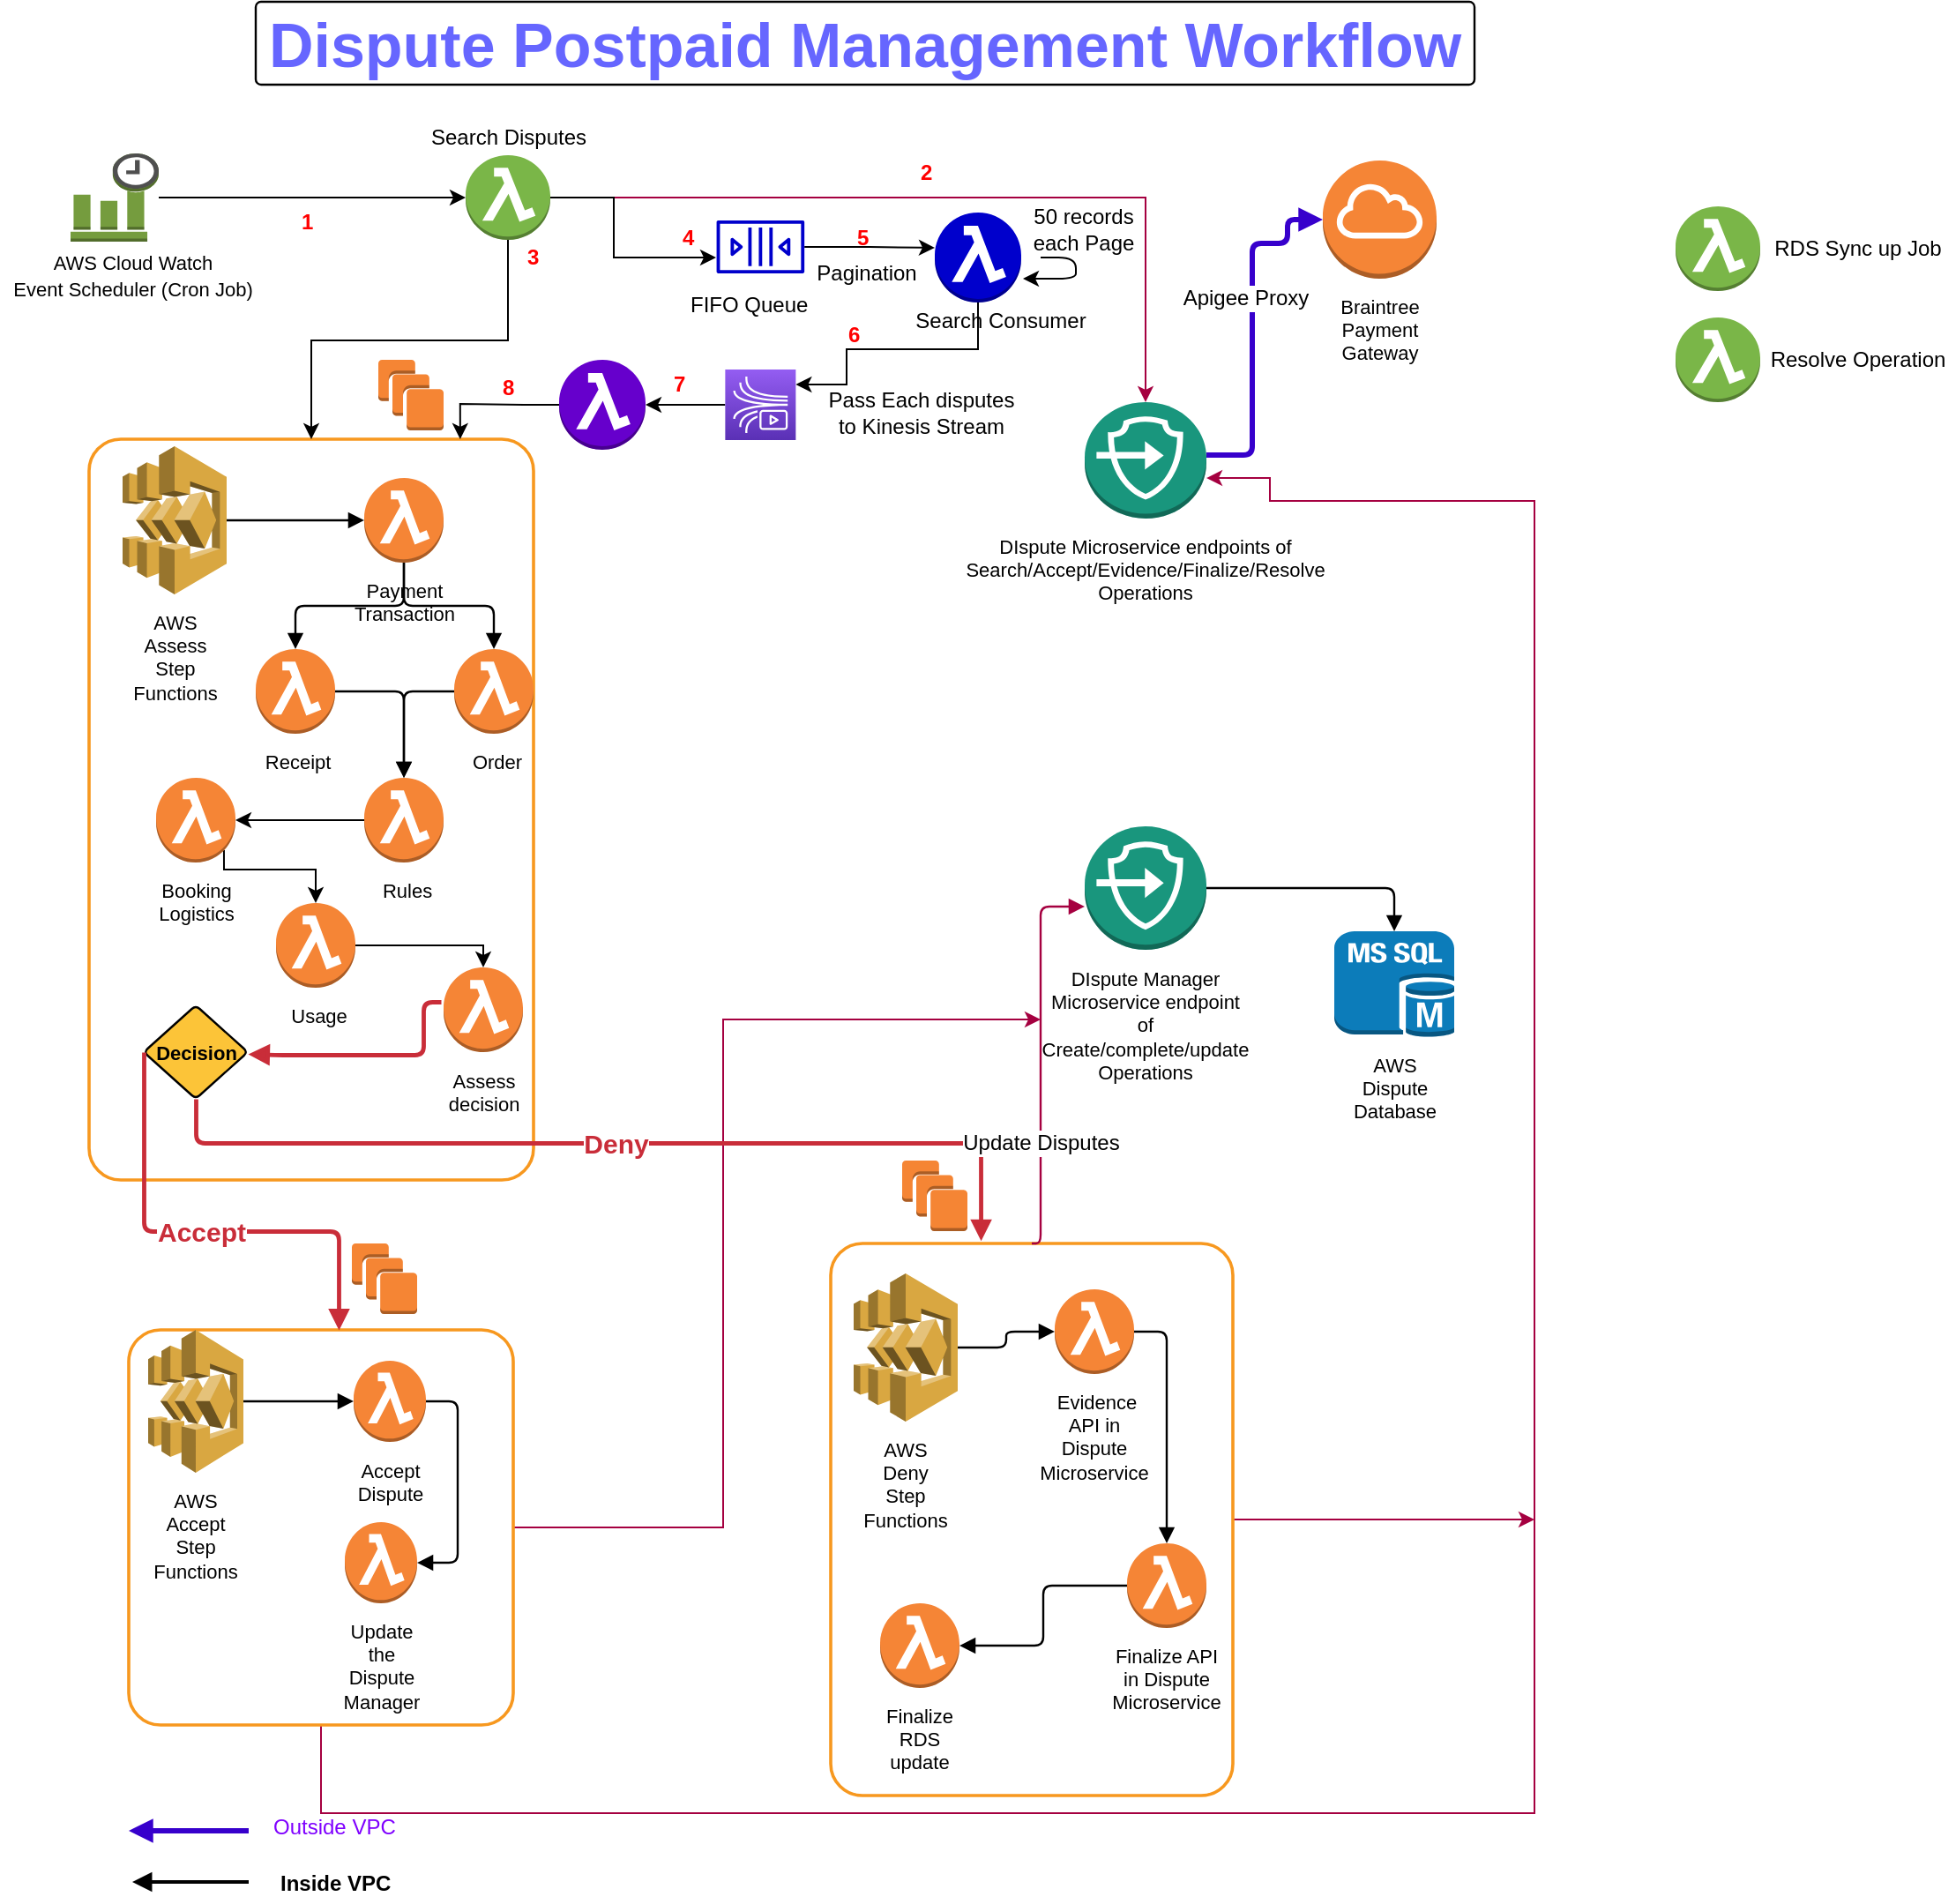 <mxfile version="13.6.6" type="github">
  <diagram id="JEAOWpadwL9CqglTElt5" name="Page-1">
    <mxGraphModel dx="786" dy="386" grid="1" gridSize="10" guides="1" tooltips="1" connect="1" arrows="1" fold="1" page="1" pageScale="1" pageWidth="850" pageHeight="1100" math="0" shadow="0">
      <root>
        <mxCell id="0" />
        <mxCell id="1" parent="0" />
        <mxCell id="aw7KAJtfE1zUoYK_YLW_-9" value="&lt;span style=&quot;font-family: &amp;#34;helvetica&amp;#34; , &amp;#34;arial&amp;#34; , sans-serif ; font-size: 0px&quot;&gt;%3CmxGraphModel%3E%3Croot%3E%3CmxCell%20id%3D%220%22%2F%3E%3CmxCell%20id%3D%221%22%20parent%3D%220%22%2F%3E%3CmxCell%20id%3D%222%22%20value%3D%22%26lt%3Bfont%20color%3D%26quot%3B%23ff0000%26quot%3B%26gt%3B%26lt%3Bb%26gt%3B3%26lt%3B%2Fb%26gt%3B%26lt%3B%2Ffont%26gt%3B%22%20style%3D%22text%3Bhtml%3D1%3Bresizable%3D0%3Bpoints%3D%5B%5D%3Bautosize%3D1%3Balign%3Dleft%3BverticalAlign%3Dtop%3BspacingTop%3D-4%3B%22%20vertex%3D%221%22%20parent%3D%221%22%3E%3CmxGeometry%20x%3D%22549.5%22%20y%3D%22340%22%20width%3D%2220%22%20height%3D%2220%22%20as%3D%22geometry%22%2F%3E%3C%2FmxCell%3E%3C%2Froot%3E%3C%2FmxGraphModel%3E&lt;/span&gt;" style="html=1;whiteSpace=wrap;fontSize=11;spacing=0;strokeColor=#F7981F;fillOpacity=0;rounded=1;absoluteArcSize=1;arcSize=36;fillColor=#000000;strokeWidth=1.8;" parent="1" vertex="1">
          <mxGeometry x="50.5" y="271" width="252" height="420" as="geometry" />
        </mxCell>
        <mxCell id="aw7KAJtfE1zUoYK_YLW_-1" value="&lt;font color=&quot;#6666ff&quot;&gt;Dispute Postpaid Management Workflow &lt;/font&gt;" style="html=1;whiteSpace=wrap;fontSize=35;fontColor=#0c7cba;fontStyle=1;spacing=0;strokeOpacity=100;rounded=1;absoluteArcSize=1;arcSize=6;strokeWidth=1.2;" parent="1" vertex="1">
          <mxGeometry x="145" y="23" width="691" height="47" as="geometry" />
        </mxCell>
        <mxCell id="aw7KAJtfE1zUoYK_YLW_-2" value="Braintree Payment Gateway" style="html=1;whiteSpace=wrap;shape=mxgraph.aws3.internet_gateway;labelPosition=center;verticalLabelPosition=bottom;align=center;verticalAlign=top;fontSize=11;spacing=5;strokeOpacity=100;rounded=1;absoluteArcSize=1;arcSize=6;fillColor=#f58536;strokeWidth=1.2;" parent="1" vertex="1">
          <mxGeometry x="750" y="113" width="64.5" height="67" as="geometry" />
        </mxCell>
        <mxCell id="aw7KAJtfE1zUoYK_YLW_-3" value="AWS  Dispute Database" style="html=1;whiteSpace=wrap;shape=mxgraph.aws3.ms_sql_instance;labelPosition=center;verticalLabelPosition=bottom;align=center;verticalAlign=top;fontSize=11;spacing=5;strokeOpacity=100;fillOpacity=100;rounded=1;absoluteArcSize=1;arcSize=6;fillColor=#0c7cba;strokeWidth=1.2;" parent="1" vertex="1">
          <mxGeometry x="756.5" y="550" width="68" height="60" as="geometry" />
        </mxCell>
        <mxCell id="MeqBdPvJB-XtYODPSLt9-2" style="edgeStyle=orthogonalEdgeStyle;rounded=0;orthogonalLoop=1;jettySize=auto;html=1;" parent="1" source="aw7KAJtfE1zUoYK_YLW_-4" target="aw7KAJtfE1zUoYK_YLW_-26" edge="1">
          <mxGeometry relative="1" as="geometry" />
        </mxCell>
        <mxCell id="aw7KAJtfE1zUoYK_YLW_-4" value="" style="html=1;whiteSpace=wrap;shape=mxgraph.aws3.event_time_based;labelPosition=center;verticalLabelPosition=bottom;align=center;verticalAlign=top;fontSize=11;spacing=5;strokeOpacity=100;rounded=1;absoluteArcSize=1;arcSize=6;fillColor=#759c3e;strokeWidth=1.2;" parent="1" vertex="1">
          <mxGeometry x="40" y="109" width="50" height="50" as="geometry" />
        </mxCell>
        <mxCell id="aw7KAJtfE1zUoYK_YLW_-5" value="DIspute Microservice endpoints of  Search/Accept/Evidence/Finalize/Resolve Operations" style="html=1;whiteSpace=wrap;shape=mxgraph.aws3.endpoints;labelPosition=center;verticalLabelPosition=bottom;align=center;verticalAlign=top;fontSize=11;spacing=5;strokeOpacity=100;fillOpacity=100;rounded=1;absoluteArcSize=1;arcSize=6;fillColor=#19967d;strokeWidth=1.2;" parent="1" vertex="1">
          <mxGeometry x="615" y="250" width="69" height="66" as="geometry" />
        </mxCell>
        <mxCell id="aw7KAJtfE1zUoYK_YLW_-6" value="DIspute Manager Microservice endpoint of        Create/complete/update Operations" style="html=1;whiteSpace=wrap;shape=mxgraph.aws3.endpoints;labelPosition=center;verticalLabelPosition=bottom;align=center;verticalAlign=top;fontSize=11;spacing=5;strokeOpacity=100;fillOpacity=100;rounded=1;absoluteArcSize=1;arcSize=6;fillColor=#19967d;strokeWidth=1.2;" parent="1" vertex="1">
          <mxGeometry x="615" y="490.5" width="69" height="70" as="geometry" />
        </mxCell>
        <mxCell id="aw7KAJtfE1zUoYK_YLW_-7" value="Payment Transaction" style="html=1;whiteSpace=wrap;shape=mxgraph.aws3.lambda_function;labelPosition=center;verticalLabelPosition=bottom;align=center;verticalAlign=top;fontSize=11;spacing=5;strokeOpacity=100;rounded=1;absoluteArcSize=1;arcSize=6;fillColor=#f58536;strokeWidth=1.2;" parent="1" vertex="1">
          <mxGeometry x="206.5" y="293" width="45" height="48" as="geometry" />
        </mxCell>
        <mxCell id="aw7KAJtfE1zUoYK_YLW_-8" value="AWS Assess  Step Functions" style="html=1;whiteSpace=wrap;shape=mxgraph.aws3.step_functions;labelPosition=center;verticalLabelPosition=bottom;align=center;verticalAlign=top;fontSize=11;spacing=5;strokeOpacity=100;rounded=1;absoluteArcSize=1;arcSize=6;fillColor=#d9a741;strokeWidth=1.2;" parent="1" vertex="1">
          <mxGeometry x="69.5" y="275" width="59" height="84" as="geometry" />
        </mxCell>
        <mxCell id="aw7KAJtfE1zUoYK_YLW_-10" value="&amp;nbsp;Receipt " style="html=1;whiteSpace=wrap;shape=mxgraph.aws3.lambda_function;labelPosition=center;verticalLabelPosition=bottom;align=center;verticalAlign=top;fontSize=11;spacing=5;strokeOpacity=100;rounded=1;absoluteArcSize=1;arcSize=6;fillColor=#f58536;strokeWidth=1.2;" parent="1" vertex="1">
          <mxGeometry x="145" y="390" width="45" height="48" as="geometry" />
        </mxCell>
        <mxCell id="aw7KAJtfE1zUoYK_YLW_-11" value="Assess decision " style="html=1;whiteSpace=wrap;shape=mxgraph.aws3.lambda_function;labelPosition=center;verticalLabelPosition=bottom;align=center;verticalAlign=top;fontSize=11;spacing=5;strokeOpacity=100;rounded=1;absoluteArcSize=1;arcSize=6;fillColor=#f58536;strokeWidth=1.2;" parent="1" vertex="1">
          <mxGeometry x="251.5" y="570.5" width="45" height="48" as="geometry" />
        </mxCell>
        <mxCell id="aw7KAJtfE1zUoYK_YLW_-12" value="" style="html=1;jettySize=18;fontSize=11;strokeWidth=1.2;rounded=1;arcSize=10;edgeStyle=orthogonalEdgeStyle;startArrow=none;endArrow=block;endFill=1;exitX=1.0;exitY=0.5;exitPerimeter=1;entryX=0.024;entryY=0.5;entryPerimeter=1;" parent="1" source="aw7KAJtfE1zUoYK_YLW_-8" target="aw7KAJtfE1zUoYK_YLW_-7" edge="1">
          <mxGeometry width="100" height="100" relative="1" as="geometry" />
        </mxCell>
        <mxCell id="aw7KAJtfE1zUoYK_YLW_-13" value="" style="html=1;jettySize=18;fontSize=11;strokeWidth=1.2;rounded=1;arcSize=10;edgeStyle=orthogonalEdgeStyle;startArrow=none;endArrow=block;endFill=1;exitX=0.995;exitY=0.5;exitPerimeter=1;entryX=0.5;entryY=0;entryPerimeter=0;entryDx=0;entryDy=0;" parent="1" source="aw7KAJtfE1zUoYK_YLW_-6" target="aw7KAJtfE1zUoYK_YLW_-3" edge="1">
          <mxGeometry width="100" height="100" relative="1" as="geometry" />
        </mxCell>
        <mxCell id="aw7KAJtfE1zUoYK_YLW_-14" value="" style="html=1;jettySize=18;fontSize=11;strokeColor=#c92d39;strokeOpacity=100;strokeWidth=2.4;rounded=1;arcSize=10;edgeStyle=orthogonalEdgeStyle;startArrow=none;endArrow=block;endFill=1;entryX=1;entryY=0.5;entryDx=0;entryDy=0;" parent="1" edge="1">
          <mxGeometry width="100" height="100" relative="1" as="geometry">
            <Array as="points">
              <mxPoint x="240" y="590" />
              <mxPoint x="240" y="620" />
              <mxPoint x="160" y="620" />
            </Array>
            <mxPoint x="250" y="590" as="sourcePoint" />
            <mxPoint x="140.5" y="619.5" as="targetPoint" />
          </mxGeometry>
        </mxCell>
        <mxCell id="MeqBdPvJB-XtYODPSLt9-54" style="edgeStyle=orthogonalEdgeStyle;rounded=0;orthogonalLoop=1;jettySize=auto;html=1;fillColor=#d80073;strokeColor=#A50040;" parent="1" source="aw7KAJtfE1zUoYK_YLW_-15" edge="1">
          <mxGeometry relative="1" as="geometry">
            <mxPoint x="590" y="600" as="targetPoint" />
            <Array as="points">
              <mxPoint x="410" y="888" />
              <mxPoint x="410" y="600" />
            </Array>
          </mxGeometry>
        </mxCell>
        <mxCell id="MeqBdPvJB-XtYODPSLt9-55" style="edgeStyle=orthogonalEdgeStyle;rounded=0;orthogonalLoop=1;jettySize=auto;html=1;entryX=1;entryY=0.652;entryDx=0;entryDy=0;entryPerimeter=0;fillColor=#d80073;strokeColor=#A50040;" parent="1" source="aw7KAJtfE1zUoYK_YLW_-15" target="aw7KAJtfE1zUoYK_YLW_-5" edge="1">
          <mxGeometry relative="1" as="geometry">
            <mxPoint x="850" y="470" as="targetPoint" />
            <Array as="points">
              <mxPoint x="182" y="1050" />
              <mxPoint x="870" y="1050" />
              <mxPoint x="870" y="306" />
              <mxPoint x="720" y="306" />
              <mxPoint x="720" y="293" />
            </Array>
          </mxGeometry>
        </mxCell>
        <mxCell id="aw7KAJtfE1zUoYK_YLW_-15" value="" style="html=1;whiteSpace=wrap;fontSize=11;spacing=0;strokeColor=#F7981F;fillOpacity=0;rounded=1;absoluteArcSize=1;arcSize=36;fillColor=#000000;strokeWidth=1.8;" parent="1" vertex="1">
          <mxGeometry x="73" y="776" width="218" height="224" as="geometry" />
        </mxCell>
        <mxCell id="aw7KAJtfE1zUoYK_YLW_-16" value="AWS Accept Step Functions" style="html=1;whiteSpace=wrap;shape=mxgraph.aws3.step_functions;labelPosition=center;verticalLabelPosition=bottom;align=center;verticalAlign=top;fontSize=11;spacing=5;strokeOpacity=100;rounded=1;absoluteArcSize=1;arcSize=6;fillColor=#d9a741;strokeWidth=1.2;" parent="1" vertex="1">
          <mxGeometry x="84" y="776" width="54" height="81" as="geometry" />
        </mxCell>
        <mxCell id="aw7KAJtfE1zUoYK_YLW_-17" value="Accept  Dispute" style="html=1;whiteSpace=wrap;shape=mxgraph.aws3.lambda_function;labelPosition=center;verticalLabelPosition=bottom;align=center;verticalAlign=top;fontSize=11;spacing=5;strokeOpacity=100;rounded=1;absoluteArcSize=1;arcSize=6;fillColor=#f58536;strokeWidth=1.2;" parent="1" vertex="1">
          <mxGeometry x="200.5" y="793.5" width="41" height="46" as="geometry" />
        </mxCell>
        <mxCell id="MeqBdPvJB-XtYODPSLt9-57" style="edgeStyle=orthogonalEdgeStyle;rounded=0;orthogonalLoop=1;jettySize=auto;html=1;fillColor=#d80073;strokeColor=#A50040;" parent="1" source="aw7KAJtfE1zUoYK_YLW_-18" edge="1">
          <mxGeometry relative="1" as="geometry">
            <mxPoint x="870" y="883.5" as="targetPoint" />
          </mxGeometry>
        </mxCell>
        <mxCell id="aw7KAJtfE1zUoYK_YLW_-18" value="" style="html=1;whiteSpace=wrap;fontSize=11;spacing=0;strokeColor=#F7981F;fillOpacity=0;rounded=1;absoluteArcSize=1;arcSize=36;fillColor=#000000;strokeWidth=1.8;" parent="1" vertex="1">
          <mxGeometry x="471" y="727" width="228" height="313" as="geometry" />
        </mxCell>
        <mxCell id="aw7KAJtfE1zUoYK_YLW_-19" value="AWS Deny Step Functions" style="html=1;whiteSpace=wrap;shape=mxgraph.aws3.step_functions;labelPosition=center;verticalLabelPosition=bottom;align=center;verticalAlign=top;fontSize=11;spacing=5;strokeOpacity=100;rounded=1;absoluteArcSize=1;arcSize=6;fillColor=#d9a741;strokeWidth=1.2;" parent="1" vertex="1">
          <mxGeometry x="484" y="744" width="59" height="84" as="geometry" />
        </mxCell>
        <mxCell id="aw7KAJtfE1zUoYK_YLW_-20" value="&amp;nbsp;Evidence API in Dispute Microservice" style="html=1;whiteSpace=wrap;shape=mxgraph.aws3.lambda_function;labelPosition=center;verticalLabelPosition=bottom;align=center;verticalAlign=top;fontSize=11;spacing=5;strokeOpacity=100;rounded=1;absoluteArcSize=1;arcSize=6;fillColor=#f58536;strokeWidth=1.2;" parent="1" vertex="1">
          <mxGeometry x="598" y="753" width="45" height="48" as="geometry" />
        </mxCell>
        <mxCell id="aw7KAJtfE1zUoYK_YLW_-21" value="Finalize API in Dispute Microservice" style="html=1;whiteSpace=wrap;shape=mxgraph.aws3.lambda_function;labelPosition=center;verticalLabelPosition=bottom;align=center;verticalAlign=top;fontSize=11;spacing=5;strokeOpacity=100;rounded=1;absoluteArcSize=1;arcSize=6;fillColor=#f58536;strokeWidth=1.2;" parent="1" vertex="1">
          <mxGeometry x="639" y="897" width="45" height="48" as="geometry" />
        </mxCell>
        <mxCell id="aw7KAJtfE1zUoYK_YLW_-22" value="Finalize RDS update  " style="html=1;whiteSpace=wrap;shape=mxgraph.aws3.lambda_function;labelPosition=center;verticalLabelPosition=bottom;align=center;verticalAlign=top;fontSize=11;spacing=5;strokeOpacity=100;rounded=1;absoluteArcSize=1;arcSize=6;fillColor=#f58536;strokeWidth=1.2;" parent="1" vertex="1">
          <mxGeometry x="499" y="931" width="45" height="48" as="geometry" />
        </mxCell>
        <mxCell id="aw7KAJtfE1zUoYK_YLW_-23" value="Decision" style="html=1;whiteSpace=wrap;rhombus;fontSize=11;fontColor=#000000;fontStyle=1;spacing=5;strokeOpacity=100;fillOpacity=100;rounded=1;absoluteArcSize=1;arcSize=6;fillColor=#fcc438;strokeWidth=1.2;" parent="1" vertex="1">
          <mxGeometry x="81.5" y="592" width="59" height="53" as="geometry" />
        </mxCell>
        <mxCell id="aw7KAJtfE1zUoYK_YLW_-24" value="" style="html=1;jettySize=18;fontSize=11;strokeWidth=1.2;rounded=1;arcSize=10;edgeStyle=orthogonalEdgeStyle;startArrow=none;endArrow=block;endFill=1;exitX=1.0;exitY=0.5;exitPerimeter=1;entryX=0.024;entryY=0.5;entryPerimeter=1;" parent="1" source="aw7KAJtfE1zUoYK_YLW_-19" target="aw7KAJtfE1zUoYK_YLW_-20" edge="1">
          <mxGeometry width="100" height="100" relative="1" as="geometry" />
        </mxCell>
        <mxCell id="aw7KAJtfE1zUoYK_YLW_-25" value="" style="html=1;jettySize=18;fontSize=11;strokeWidth=1.2;rounded=1;arcSize=10;edgeStyle=orthogonalEdgeStyle;startArrow=none;endArrow=block;endFill=1;exitX=0.976;exitY=0.5;exitPerimeter=1;entryX=0.5;entryY=0;entryPerimeter=1;" parent="1" source="aw7KAJtfE1zUoYK_YLW_-20" target="aw7KAJtfE1zUoYK_YLW_-21" edge="1">
          <mxGeometry width="100" height="100" relative="1" as="geometry" />
        </mxCell>
        <mxCell id="MeqBdPvJB-XtYODPSLt9-19" style="edgeStyle=orthogonalEdgeStyle;rounded=0;orthogonalLoop=1;jettySize=auto;html=1;fillColor=#d80073;strokeColor=#A50040;" parent="1" source="aw7KAJtfE1zUoYK_YLW_-26" target="aw7KAJtfE1zUoYK_YLW_-5" edge="1">
          <mxGeometry relative="1" as="geometry" />
        </mxCell>
        <mxCell id="MeqBdPvJB-XtYODPSLt9-20" style="edgeStyle=orthogonalEdgeStyle;rounded=0;orthogonalLoop=1;jettySize=auto;html=1;entryX=1.075;entryY=1.05;entryDx=0;entryDy=0;entryPerimeter=0;" parent="1" source="aw7KAJtfE1zUoYK_YLW_-26" target="MeqBdPvJB-XtYODPSLt9-22" edge="1">
          <mxGeometry relative="1" as="geometry">
            <mxPoint x="380" y="180" as="targetPoint" />
            <Array as="points">
              <mxPoint x="348" y="134" />
              <mxPoint x="348" y="168" />
            </Array>
          </mxGeometry>
        </mxCell>
        <mxCell id="MeqBdPvJB-XtYODPSLt9-36" style="edgeStyle=orthogonalEdgeStyle;rounded=0;orthogonalLoop=1;jettySize=auto;html=1;entryX=0.5;entryY=0;entryDx=0;entryDy=0;" parent="1" source="aw7KAJtfE1zUoYK_YLW_-26" target="aw7KAJtfE1zUoYK_YLW_-9" edge="1">
          <mxGeometry relative="1" as="geometry">
            <Array as="points">
              <mxPoint x="288" y="215" />
              <mxPoint x="177" y="215" />
            </Array>
          </mxGeometry>
        </mxCell>
        <mxCell id="aw7KAJtfE1zUoYK_YLW_-26" value="" style="html=1;whiteSpace=wrap;shape=mxgraph.aws3.lambda_function;labelPosition=center;verticalLabelPosition=bottom;align=center;verticalAlign=top;fontSize=11;spacing=5;strokeOpacity=100;fillOpacity=100;rounded=1;absoluteArcSize=1;arcSize=6;fillColor=#7ab648;strokeWidth=1.2;" parent="1" vertex="1">
          <mxGeometry x="264" y="110" width="48" height="48" as="geometry" />
        </mxCell>
        <mxCell id="aw7KAJtfE1zUoYK_YLW_-28" value="" style="html=1;jettySize=18;fontSize=11;strokeWidth=3;rounded=1;arcSize=10;edgeStyle=orthogonalEdgeStyle;startArrow=none;endArrow=block;endFill=1;fillColor=#6a00ff;strokeColor=#3700CC;entryX=0;entryY=0.5;entryDx=0;entryDy=0;entryPerimeter=0;" parent="1" source="aw7KAJtfE1zUoYK_YLW_-5" target="aw7KAJtfE1zUoYK_YLW_-2" edge="1">
          <mxGeometry width="100" height="100" relative="1" as="geometry">
            <mxPoint x="706" y="309.5" as="sourcePoint" />
            <mxPoint x="730" y="170" as="targetPoint" />
            <Array as="points">
              <mxPoint x="710" y="280" />
              <mxPoint x="710" y="160" />
              <mxPoint x="730" y="160" />
              <mxPoint x="730" y="147" />
            </Array>
          </mxGeometry>
        </mxCell>
        <mxCell id="aw7KAJtfE1zUoYK_YLW_-29" value="Apigee Proxy" style="text;html=1;resizable=0;labelBackgroundColor=#ffffff;align=center;verticalAlign=middle;" parent="aw7KAJtfE1zUoYK_YLW_-28" vertex="1">
          <mxGeometry relative="1" as="geometry">
            <mxPoint x="-4.5" y="-15.5" as="offset" />
          </mxGeometry>
        </mxCell>
        <mxCell id="aw7KAJtfE1zUoYK_YLW_-30" value="Accept" style="html=1;jettySize=18;fontSize=15;fontColor=#c92d39;fontStyle=1;strokeColor=#c92d39;strokeOpacity=100;strokeWidth=2.4;rounded=1;arcSize=10;edgeStyle=orthogonalEdgeStyle;startArrow=none;endArrow=block;endFill=1;" parent="1" target="aw7KAJtfE1zUoYK_YLW_-15" edge="1">
          <mxGeometry width="100" height="100" relative="1" as="geometry">
            <mxPoint x="81.5" y="618.5" as="sourcePoint" />
            <mxPoint x="191.5" y="749.5" as="targetPoint" />
            <Array as="points">
              <mxPoint x="82" y="720" />
              <mxPoint x="192" y="720" />
            </Array>
          </mxGeometry>
        </mxCell>
        <mxCell id="aw7KAJtfE1zUoYK_YLW_-32" value="Deny" style="html=1;jettySize=18;fontSize=15;fontColor=#c92d39;fontStyle=1;strokeColor=#c92d39;strokeOpacity=100;strokeWidth=2.4;rounded=1;arcSize=10;edgeStyle=orthogonalEdgeStyle;startArrow=none;endArrow=block;endFill=1;exitX=0.5;exitY=0.989;exitPerimeter=1;entryX=0.373;entryY=-0.005;entryDx=0;entryDy=0;entryPerimeter=0;" parent="1" source="aw7KAJtfE1zUoYK_YLW_-23" target="aw7KAJtfE1zUoYK_YLW_-18" edge="1">
          <mxGeometry width="100" height="100" relative="1" as="geometry">
            <Array as="points">
              <mxPoint x="111" y="670" />
              <mxPoint x="556" y="670" />
            </Array>
            <mxPoint x="500" y="690" as="targetPoint" />
          </mxGeometry>
        </mxCell>
        <mxCell id="MeqBdPvJB-XtYODPSLt9-58" value="&lt;span style=&quot;color: rgba(0 , 0 , 0 , 0) ; font-family: monospace ; font-size: 0px ; background-color: rgb(248 , 249 , 250)&quot;&gt;%3CmxGraphModel%3E%3Croot%3E%3CmxCell%20id%3D%220%22%2F%3E%3CmxCell%20id%3D%221%22%20parent%3D%220%22%2F%3E%3CmxCell%20id%3D%222%22%20value%3D%22%22%20style%3D%22outlineConnect%3D0%3Bdashed%3D0%3BverticalLabelPosition%3Dbottom%3BverticalAlign%3Dtop%3Balign%3Dcenter%3Bhtml%3D1%3Bshape%3Dmxgraph.aws3.instances%3BfillColor%3D%23F58534%3BgradientColor%3Dnone%3B%22%20vertex%3D%221%22%20parent%3D%221%22%3E%3CmxGeometry%20x%3D%22163.5%22%20y%3D%22206%22%20width%3D%2237%22%20height%3D%2240%22%20as%3D%22geometry%22%2F%3E%3C%2FmxCell%3E%3C%2Froot%3E%3C%2FmxGraphModel%3E&lt;/span&gt;" style="edgeLabel;html=1;align=center;verticalAlign=middle;resizable=0;points=[];" parent="aw7KAJtfE1zUoYK_YLW_-32" vertex="1" connectable="0">
          <mxGeometry x="0.42" y="-1" relative="1" as="geometry">
            <mxPoint as="offset" />
          </mxGeometry>
        </mxCell>
        <mxCell id="aw7KAJtfE1zUoYK_YLW_-41" value="" style="html=1;jettySize=18;fontSize=11;strokeWidth=1.2;rounded=1;arcSize=10;edgeStyle=orthogonalEdgeStyle;startArrow=none;endArrow=block;endFill=1;exitX=0.5;exitY=-0.002;exitPerimeter=1;fillColor=#d80073;strokeColor=#A50040;" parent="1" source="aw7KAJtfE1zUoYK_YLW_-18" target="aw7KAJtfE1zUoYK_YLW_-6" edge="1">
          <mxGeometry width="100" height="100" relative="1" as="geometry">
            <mxPoint x="630" y="536" as="targetPoint" />
            <Array as="points">
              <mxPoint x="590" y="727" />
              <mxPoint x="590" y="536" />
            </Array>
          </mxGeometry>
        </mxCell>
        <mxCell id="aw7KAJtfE1zUoYK_YLW_-42" value="Update Disputes" style="text;html=1;resizable=0;labelBackgroundColor=#ffffff;align=center;verticalAlign=middle;" parent="aw7KAJtfE1zUoYK_YLW_-41" vertex="1">
          <mxGeometry x="-0.435" relative="1" as="geometry" />
        </mxCell>
        <mxCell id="aw7KAJtfE1zUoYK_YLW_-44" value="" style="html=1;jettySize=18;fontSize=11;strokeWidth=1.2;rounded=1;arcSize=10;edgeStyle=orthogonalEdgeStyle;startArrow=none;endArrow=block;endFill=1;exitX=0.024;exitY=0.5;exitPerimeter=1;entryX=0.976;entryY=0.5;entryPerimeter=1;" parent="1" source="aw7KAJtfE1zUoYK_YLW_-21" target="aw7KAJtfE1zUoYK_YLW_-22" edge="1">
          <mxGeometry width="100" height="100" relative="1" as="geometry" />
        </mxCell>
        <mxCell id="aw7KAJtfE1zUoYK_YLW_-46" value=" Update the Dispute Manager " style="html=1;whiteSpace=wrap;shape=mxgraph.aws3.lambda_function;labelPosition=center;verticalLabelPosition=bottom;align=center;verticalAlign=top;fontSize=11;spacing=5;strokeOpacity=100;rounded=1;absoluteArcSize=1;arcSize=6;fillColor=#f58536;strokeWidth=1.2;" parent="1" vertex="1">
          <mxGeometry x="195.5" y="885" width="41" height="46" as="geometry" />
        </mxCell>
        <mxCell id="aw7KAJtfE1zUoYK_YLW_-47" value="" style="html=1;jettySize=18;fontSize=11;strokeWidth=1.2;rounded=1;arcSize=10;edgeStyle=orthogonalEdgeStyle;startArrow=none;endArrow=block;endFill=1;exitX=0.972;exitY=0.5;exitPerimeter=1;entryX=0.972;entryY=0.5;entryPerimeter=1;" parent="1" source="aw7KAJtfE1zUoYK_YLW_-17" target="aw7KAJtfE1zUoYK_YLW_-46" edge="1">
          <mxGeometry width="100" height="100" relative="1" as="geometry" />
        </mxCell>
        <mxCell id="aw7KAJtfE1zUoYK_YLW_-48" value="" style="html=1;jettySize=18;fontSize=11;strokeWidth=1.2;rounded=1;arcSize=10;edgeStyle=orthogonalEdgeStyle;startArrow=none;endArrow=block;endFill=1;exitX=1.0;exitY=0.5;exitPerimeter=1;entryX=0.027;entryY=0.5;entryPerimeter=1;" parent="1" source="aw7KAJtfE1zUoYK_YLW_-16" target="aw7KAJtfE1zUoYK_YLW_-17" edge="1">
          <mxGeometry width="100" height="100" relative="1" as="geometry" />
        </mxCell>
        <mxCell id="aw7KAJtfE1zUoYK_YLW_-58" value="&amp;nbsp;Order" style="html=1;whiteSpace=wrap;shape=mxgraph.aws3.lambda_function;labelPosition=center;verticalLabelPosition=bottom;align=center;verticalAlign=top;fontSize=11;spacing=5;strokeOpacity=100;rounded=1;absoluteArcSize=1;arcSize=6;fillColor=#f58536;strokeWidth=1.2;" parent="1" vertex="1">
          <mxGeometry x="257.5" y="390" width="45" height="48" as="geometry" />
        </mxCell>
        <mxCell id="aw7KAJtfE1zUoYK_YLW_-59" value="" style="html=1;jettySize=18;fontSize=11;strokeWidth=1.2;rounded=1;arcSize=10;edgeStyle=orthogonalEdgeStyle;startArrow=none;endArrow=block;endFill=1;exitX=0.5;exitY=0.75;exitPerimeter=1;entryX=0.5;entryY=0;entryPerimeter=1;" parent="1" source="aw7KAJtfE1zUoYK_YLW_-7" target="aw7KAJtfE1zUoYK_YLW_-10" edge="1">
          <mxGeometry width="100" height="100" relative="1" as="geometry" />
        </mxCell>
        <mxCell id="aw7KAJtfE1zUoYK_YLW_-60" value="" style="html=1;jettySize=18;fontSize=11;strokeWidth=1.2;rounded=1;arcSize=10;edgeStyle=orthogonalEdgeStyle;startArrow=none;endArrow=block;endFill=1;exitX=0.5;exitY=0.75;exitPerimeter=1;entryX=0.5;entryY=0;entryPerimeter=1;" parent="1" source="aw7KAJtfE1zUoYK_YLW_-7" target="aw7KAJtfE1zUoYK_YLW_-58" edge="1">
          <mxGeometry width="100" height="100" relative="1" as="geometry" />
        </mxCell>
        <mxCell id="aw7KAJtfE1zUoYK_YLW_-67" style="edgeStyle=orthogonalEdgeStyle;rounded=0;orthogonalLoop=1;jettySize=auto;html=1;entryX=1;entryY=0.5;entryDx=0;entryDy=0;entryPerimeter=0;" parent="1" source="aw7KAJtfE1zUoYK_YLW_-62" target="aw7KAJtfE1zUoYK_YLW_-65" edge="1">
          <mxGeometry relative="1" as="geometry" />
        </mxCell>
        <mxCell id="aw7KAJtfE1zUoYK_YLW_-62" value="&amp;nbsp;Rules" style="html=1;whiteSpace=wrap;shape=mxgraph.aws3.lambda_function;labelPosition=center;verticalLabelPosition=bottom;align=center;verticalAlign=top;fontSize=11;spacing=5;strokeOpacity=100;rounded=1;absoluteArcSize=1;arcSize=6;fillColor=#f58536;strokeWidth=1.2;" parent="1" vertex="1">
          <mxGeometry x="206.5" y="463" width="45" height="48" as="geometry" />
        </mxCell>
        <mxCell id="aw7KAJtfE1zUoYK_YLW_-63" value="" style="html=1;jettySize=18;fontSize=11;strokeWidth=1.2;rounded=1;arcSize=10;edgeStyle=orthogonalEdgeStyle;startArrow=none;endArrow=block;endFill=1;exitX=0.976;exitY=0.5;exitPerimeter=1;entryX=0.5;entryY=0;entryPerimeter=1;" parent="1" source="aw7KAJtfE1zUoYK_YLW_-10" target="aw7KAJtfE1zUoYK_YLW_-62" edge="1">
          <mxGeometry width="100" height="100" relative="1" as="geometry" />
        </mxCell>
        <mxCell id="aw7KAJtfE1zUoYK_YLW_-64" value="&lt;span style=&quot;font-family: &amp;#34;helvetica&amp;#34; , &amp;#34;arial&amp;#34; , sans-serif ; font-size: 0px ; background-color: rgb(248 , 249 , 250)&quot;&gt;%3CmxGraphModel%3E%3Croot%3E%3CmxCell%20id%3D%220%22%2F%3E%3CmxCell%20id%3D%221%22%20parent%3D%220%22%2F%3E%3CmxCell%20id%3D%222%22%20value%3D%22%26lt%3Bfont%20color%3D%26quot%3B%23ff0000%26quot%3B%26gt%3B%26lt%3Bb%26gt%3B3%26lt%3B%2Fb%26gt%3B%26lt%3B%2Ffont%26gt%3B%22%20style%3D%22text%3Bhtml%3D1%3Bresizable%3D0%3Bpoints%3D%5B%5D%3Bautosize%3D1%3Balign%3Dleft%3BverticalAlign%3Dtop%3BspacingTop%3D-4%3B%22%20vertex%3D%221%22%20parent%3D%221%22%3E%3CmxGeometry%20x%3D%22549.5%22%20y%3D%22340%22%20width%3D%2220%22%20height%3D%2220%22%20as%3D%22geometry%22%2F%3E%3C%2FmxCell%3E%3C%2Froot%3E%3C%2FmxGraphModel%3E&lt;/span&gt;" style="html=1;jettySize=18;fontSize=11;strokeWidth=1.2;rounded=1;arcSize=10;edgeStyle=orthogonalEdgeStyle;startArrow=none;endArrow=block;endFill=1;exitX=0.024;exitY=0.5;exitPerimeter=1;entryX=0.5;entryY=0;entryPerimeter=1;" parent="1" source="aw7KAJtfE1zUoYK_YLW_-58" target="aw7KAJtfE1zUoYK_YLW_-62" edge="1">
          <mxGeometry width="100" height="100" relative="1" as="geometry" />
        </mxCell>
        <mxCell id="aw7KAJtfE1zUoYK_YLW_-68" style="edgeStyle=orthogonalEdgeStyle;rounded=0;orthogonalLoop=1;jettySize=auto;html=1;entryX=0.5;entryY=0;entryDx=0;entryDy=0;entryPerimeter=0;exitX=0.855;exitY=0.855;exitDx=0;exitDy=0;exitPerimeter=0;" parent="1" source="aw7KAJtfE1zUoYK_YLW_-65" target="aw7KAJtfE1zUoYK_YLW_-66" edge="1">
          <mxGeometry relative="1" as="geometry">
            <Array as="points">
              <mxPoint x="127" y="515" />
              <mxPoint x="179" y="515" />
            </Array>
          </mxGeometry>
        </mxCell>
        <mxCell id="aw7KAJtfE1zUoYK_YLW_-65" value="Booking Logistics" style="html=1;whiteSpace=wrap;shape=mxgraph.aws3.lambda_function;labelPosition=center;verticalLabelPosition=bottom;align=center;verticalAlign=top;fontSize=11;spacing=5;strokeOpacity=100;rounded=1;absoluteArcSize=1;arcSize=6;fillColor=#f58536;strokeWidth=1.2;" parent="1" vertex="1">
          <mxGeometry x="88.5" y="463" width="45" height="48" as="geometry" />
        </mxCell>
        <mxCell id="aw7KAJtfE1zUoYK_YLW_-69" style="edgeStyle=orthogonalEdgeStyle;rounded=0;orthogonalLoop=1;jettySize=auto;html=1;entryX=0.5;entryY=0;entryDx=0;entryDy=0;entryPerimeter=0;" parent="1" source="aw7KAJtfE1zUoYK_YLW_-66" target="aw7KAJtfE1zUoYK_YLW_-11" edge="1">
          <mxGeometry relative="1" as="geometry">
            <Array as="points">
              <mxPoint x="274" y="558" />
            </Array>
          </mxGeometry>
        </mxCell>
        <mxCell id="aw7KAJtfE1zUoYK_YLW_-66" value="&amp;nbsp;Usage" style="html=1;whiteSpace=wrap;shape=mxgraph.aws3.lambda_function;labelPosition=center;verticalLabelPosition=bottom;align=center;verticalAlign=top;fontSize=11;spacing=5;strokeOpacity=100;rounded=1;absoluteArcSize=1;arcSize=6;fillColor=#f58536;strokeWidth=1.2;" parent="1" vertex="1">
          <mxGeometry x="156.5" y="534" width="45" height="48" as="geometry" />
        </mxCell>
        <mxCell id="aw7KAJtfE1zUoYK_YLW_-82" value="" style="html=1;jettySize=18;fontSize=11;strokeWidth=3;rounded=1;arcSize=10;edgeStyle=orthogonalEdgeStyle;startArrow=none;endArrow=block;endFill=1;fillColor=#6a00ff;strokeColor=#3700CC;" parent="1" edge="1">
          <mxGeometry width="100" height="100" relative="1" as="geometry">
            <mxPoint x="141" y="1060" as="sourcePoint" />
            <mxPoint x="73" y="1060" as="targetPoint" />
            <Array as="points">
              <mxPoint x="91" y="1060" />
              <mxPoint x="91" y="1060" />
            </Array>
          </mxGeometry>
        </mxCell>
        <mxCell id="aw7KAJtfE1zUoYK_YLW_-84" value="&lt;font color=&quot;#7f00ff&quot;&gt;Outside VPC&lt;/font&gt;" style="text;html=1;resizable=0;points=[];autosize=1;align=left;verticalAlign=top;spacingTop=-4;" parent="1" vertex="1">
          <mxGeometry x="153" y="1048" width="80" height="20" as="geometry" />
        </mxCell>
        <mxCell id="L5zDY-PGdZ8znGRGJ4vw-38" value="&lt;font color=&quot;#ff0000&quot;&gt;&lt;b&gt;1&lt;/b&gt;&lt;/font&gt;" style="text;html=1;resizable=0;points=[];autosize=1;align=left;verticalAlign=top;spacingTop=-4;" parent="1" vertex="1">
          <mxGeometry x="168.5" y="138" width="20" height="20" as="geometry" />
        </mxCell>
        <mxCell id="L5zDY-PGdZ8znGRGJ4vw-44" value="" style="html=1;jettySize=18;fontSize=11;strokeWidth=2;rounded=1;arcSize=10;startArrow=none;endArrow=block;endFill=1;fontStyle=0" parent="1" edge="1">
          <mxGeometry width="100" height="100" relative="1" as="geometry">
            <mxPoint x="141" y="1089" as="sourcePoint" />
            <mxPoint x="75" y="1089" as="targetPoint" />
          </mxGeometry>
        </mxCell>
        <mxCell id="L5zDY-PGdZ8znGRGJ4vw-47" value="&lt;b&gt;Inside VPC&lt;/b&gt;" style="text;html=1;resizable=0;points=[];autosize=1;align=left;verticalAlign=top;spacingTop=-4;" parent="1" vertex="1">
          <mxGeometry x="156.5" y="1080" width="80" height="20" as="geometry" />
        </mxCell>
        <mxCell id="MeqBdPvJB-XtYODPSLt9-7" value="Search Disputes" style="text;html=1;align=center;verticalAlign=middle;resizable=0;points=[];autosize=1;" parent="1" vertex="1">
          <mxGeometry x="238" y="90" width="100" height="20" as="geometry" />
        </mxCell>
        <mxCell id="MeqBdPvJB-XtYODPSLt9-11" value="" style="outlineConnect=0;dashed=0;verticalLabelPosition=bottom;verticalAlign=top;align=center;html=1;shape=mxgraph.aws3.instances;fillColor=#F58534;gradientColor=none;" parent="1" vertex="1">
          <mxGeometry x="214.5" y="226" width="37" height="40" as="geometry" />
        </mxCell>
        <mxCell id="MeqBdPvJB-XtYODPSLt9-17" value="&lt;font color=&quot;#ff0000&quot;&gt;&lt;b&gt;2&lt;/b&gt;&lt;/font&gt;" style="text;html=1;resizable=0;points=[];autosize=1;align=left;verticalAlign=top;spacingTop=-4;" parent="1" vertex="1">
          <mxGeometry x="520" y="110" width="20" height="20" as="geometry" />
        </mxCell>
        <mxCell id="MeqBdPvJB-XtYODPSLt9-21" value="&lt;font color=&quot;#ff0000&quot;&gt;&lt;b&gt;3&lt;/b&gt;&lt;/font&gt;" style="text;html=1;resizable=0;points=[];autosize=1;align=left;verticalAlign=top;spacingTop=-4;" parent="1" vertex="1">
          <mxGeometry x="297" y="158" width="20" height="20" as="geometry" />
        </mxCell>
        <mxCell id="MeqBdPvJB-XtYODPSLt9-22" value="&lt;font color=&quot;#ff0000&quot;&gt;&lt;b&gt;4&lt;/b&gt;&lt;/font&gt;" style="text;html=1;resizable=0;points=[];autosize=1;align=left;verticalAlign=top;spacingTop=-4;" parent="1" vertex="1">
          <mxGeometry x="384.5" y="147" width="20" height="20" as="geometry" />
        </mxCell>
        <mxCell id="0jrYPqfPGnm6NiapEwvB-2" style="edgeStyle=orthogonalEdgeStyle;rounded=0;orthogonalLoop=1;jettySize=auto;html=1;entryX=0;entryY=0.392;entryDx=0;entryDy=0;entryPerimeter=0;" edge="1" parent="1" source="MeqBdPvJB-XtYODPSLt9-23" target="MeqBdPvJB-XtYODPSLt9-24">
          <mxGeometry relative="1" as="geometry" />
        </mxCell>
        <mxCell id="MeqBdPvJB-XtYODPSLt9-23" value="" style="outlineConnect=0;fontColor=#232F3E;gradientColor=none;fillColor=#0000CC;strokeColor=none;dashed=0;verticalLabelPosition=bottom;verticalAlign=top;align=center;html=1;fontSize=12;fontStyle=0;aspect=fixed;pointerEvents=1;shape=mxgraph.aws4.queue;" parent="1" vertex="1">
          <mxGeometry x="406.29" y="147" width="49.79" height="30" as="geometry" />
        </mxCell>
        <mxCell id="0jrYPqfPGnm6NiapEwvB-5" style="edgeStyle=orthogonalEdgeStyle;rounded=0;orthogonalLoop=1;jettySize=auto;html=1;" edge="1" parent="1" source="MeqBdPvJB-XtYODPSLt9-24" target="0jrYPqfPGnm6NiapEwvB-4">
          <mxGeometry relative="1" as="geometry">
            <Array as="points">
              <mxPoint x="555" y="220" />
              <mxPoint x="480" y="220" />
              <mxPoint x="480" y="240" />
            </Array>
          </mxGeometry>
        </mxCell>
        <mxCell id="MeqBdPvJB-XtYODPSLt9-24" value="" style="html=1;whiteSpace=wrap;shape=mxgraph.aws3.lambda_function;labelPosition=center;verticalLabelPosition=bottom;align=center;verticalAlign=top;fontSize=11;spacing=5;strokeOpacity=100;fillOpacity=100;rounded=1;absoluteArcSize=1;arcSize=6;fillColor=#0000CC;strokeWidth=1.2;" parent="1" vertex="1">
          <mxGeometry x="530" y="142.5" width="49" height="51" as="geometry" />
        </mxCell>
        <mxCell id="MeqBdPvJB-XtYODPSLt9-25" value="Search Consumer" style="text;html=1;align=center;verticalAlign=middle;resizable=0;points=[];autosize=1;" parent="1" vertex="1">
          <mxGeometry x="511.5" y="193.5" width="110" height="20" as="geometry" />
        </mxCell>
        <mxCell id="MeqBdPvJB-XtYODPSLt9-28" value="&lt;span style=&quot;font-size: 11px&quot;&gt;AWS Cloud Watch &lt;br&gt;Event Scheduler (Cron Job)&lt;/span&gt;" style="text;html=1;align=center;verticalAlign=middle;resizable=0;points=[];autosize=1;" parent="1" vertex="1">
          <mxGeometry y="158" width="150" height="40" as="geometry" />
        </mxCell>
        <mxCell id="MeqBdPvJB-XtYODPSLt9-34" value="&lt;font color=&quot;#ff0000&quot;&gt;&lt;b&gt;5&lt;/b&gt;&lt;/font&gt;" style="text;html=1;resizable=0;points=[];autosize=1;align=left;verticalAlign=top;spacingTop=-4;" parent="1" vertex="1">
          <mxGeometry x="484" y="147" width="20" height="20" as="geometry" />
        </mxCell>
        <mxCell id="MeqBdPvJB-XtYODPSLt9-38" value="&lt;font color=&quot;#ff0000&quot;&gt;&lt;b&gt;6&lt;/b&gt;&lt;/font&gt;" style="text;html=1;resizable=0;points=[];autosize=1;align=left;verticalAlign=top;spacingTop=-4;" parent="1" vertex="1">
          <mxGeometry x="479" y="202" width="20" height="20" as="geometry" />
        </mxCell>
        <mxCell id="MeqBdPvJB-XtYODPSLt9-52" style="edgeStyle=orthogonalEdgeStyle;rounded=0;orthogonalLoop=1;jettySize=auto;html=1;exitX=0.5;exitY=1;exitDx=0;exitDy=0;" parent="1" source="aw7KAJtfE1zUoYK_YLW_-18" target="aw7KAJtfE1zUoYK_YLW_-18" edge="1">
          <mxGeometry relative="1" as="geometry" />
        </mxCell>
        <mxCell id="MeqBdPvJB-XtYODPSLt9-59" value="" style="outlineConnect=0;dashed=0;verticalLabelPosition=bottom;verticalAlign=top;align=center;html=1;shape=mxgraph.aws3.instances;fillColor=#F58534;gradientColor=none;" parent="1" vertex="1">
          <mxGeometry x="511.5" y="680" width="37" height="40" as="geometry" />
        </mxCell>
        <mxCell id="MeqBdPvJB-XtYODPSLt9-64" value="" style="outlineConnect=0;dashed=0;verticalLabelPosition=bottom;verticalAlign=top;align=center;html=1;shape=mxgraph.aws3.instances;fillColor=#F58534;gradientColor=none;" parent="1" vertex="1">
          <mxGeometry x="199.5" y="727" width="37" height="40" as="geometry" />
        </mxCell>
        <mxCell id="MeqBdPvJB-XtYODPSLt9-65" value="" style="html=1;whiteSpace=wrap;shape=mxgraph.aws3.lambda_function;labelPosition=center;verticalLabelPosition=bottom;align=center;verticalAlign=top;fontSize=11;spacing=5;strokeOpacity=100;fillOpacity=100;rounded=1;absoluteArcSize=1;arcSize=6;fillColor=#7ab648;strokeWidth=1.2;" parent="1" vertex="1">
          <mxGeometry x="950" y="139" width="48" height="48" as="geometry" />
        </mxCell>
        <mxCell id="MeqBdPvJB-XtYODPSLt9-66" value="RDS Sync up Job&lt;br&gt;" style="text;html=1;align=center;verticalAlign=middle;resizable=0;points=[];autosize=1;" parent="1" vertex="1">
          <mxGeometry x="998" y="153" width="110" height="20" as="geometry" />
        </mxCell>
        <mxCell id="MeqBdPvJB-XtYODPSLt9-71" value="" style="html=1;whiteSpace=wrap;shape=mxgraph.aws3.lambda_function;labelPosition=center;verticalLabelPosition=bottom;align=center;verticalAlign=top;fontSize=11;spacing=5;strokeOpacity=100;fillOpacity=100;rounded=1;absoluteArcSize=1;arcSize=6;fillColor=#7ab648;strokeWidth=1.2;" parent="1" vertex="1">
          <mxGeometry x="950" y="202" width="48" height="48" as="geometry" />
        </mxCell>
        <mxCell id="MeqBdPvJB-XtYODPSLt9-72" value="Resolve Operation" style="text;html=1;align=center;verticalAlign=middle;resizable=0;points=[];autosize=1;" parent="1" vertex="1">
          <mxGeometry x="998" y="216" width="110" height="20" as="geometry" />
        </mxCell>
        <mxCell id="0jrYPqfPGnm6NiapEwvB-1" value="FIFO Queue&amp;nbsp;&lt;br&gt;" style="text;html=1;align=center;verticalAlign=middle;resizable=0;points=[];autosize=1;" vertex="1" parent="1">
          <mxGeometry x="381" y="185" width="90" height="20" as="geometry" />
        </mxCell>
        <mxCell id="0jrYPqfPGnm6NiapEwvB-19" style="edgeStyle=orthogonalEdgeStyle;rounded=0;orthogonalLoop=1;jettySize=auto;html=1;entryX=0.835;entryY=0;entryDx=0;entryDy=0;entryPerimeter=0;" edge="1" parent="1" source="0jrYPqfPGnm6NiapEwvB-3" target="aw7KAJtfE1zUoYK_YLW_-9">
          <mxGeometry relative="1" as="geometry" />
        </mxCell>
        <mxCell id="0jrYPqfPGnm6NiapEwvB-3" value="" style="html=1;whiteSpace=wrap;shape=mxgraph.aws3.lambda_function;labelPosition=center;verticalLabelPosition=bottom;align=center;verticalAlign=top;fontSize=11;spacing=5;strokeOpacity=100;fillOpacity=100;rounded=1;absoluteArcSize=1;arcSize=6;fillColor=#6600CC;strokeWidth=1.2;" vertex="1" parent="1">
          <mxGeometry x="317" y="226" width="49" height="51" as="geometry" />
        </mxCell>
        <mxCell id="0jrYPqfPGnm6NiapEwvB-18" style="edgeStyle=orthogonalEdgeStyle;rounded=0;orthogonalLoop=1;jettySize=auto;html=1;entryX=1;entryY=0.5;entryDx=0;entryDy=0;entryPerimeter=0;" edge="1" parent="1" source="0jrYPqfPGnm6NiapEwvB-4" target="0jrYPqfPGnm6NiapEwvB-3">
          <mxGeometry relative="1" as="geometry" />
        </mxCell>
        <mxCell id="0jrYPqfPGnm6NiapEwvB-4" value="" style="outlineConnect=0;fontColor=#232F3E;gradientColor=#945DF2;gradientDirection=north;fillColor=#5A30B5;strokeColor=#ffffff;dashed=0;verticalLabelPosition=bottom;verticalAlign=top;align=center;html=1;fontSize=12;fontStyle=0;aspect=fixed;shape=mxgraph.aws4.resourceIcon;resIcon=mxgraph.aws4.kinesis_video_streams;" vertex="1" parent="1">
          <mxGeometry x="411.18" y="231.5" width="40" height="40" as="geometry" />
        </mxCell>
        <mxCell id="0jrYPqfPGnm6NiapEwvB-7" value="Pagination" style="text;html=1;align=center;verticalAlign=middle;resizable=0;points=[];autosize=1;" vertex="1" parent="1">
          <mxGeometry x="455.5" y="167" width="70" height="20" as="geometry" />
        </mxCell>
        <mxCell id="0jrYPqfPGnm6NiapEwvB-8" value="" style="edgeStyle=elbowEdgeStyle;elbow=horizontal;endArrow=classic;html=1;" edge="1" parent="1">
          <mxGeometry width="50" height="50" relative="1" as="geometry">
            <mxPoint x="590" y="168" as="sourcePoint" />
            <mxPoint x="580" y="180" as="targetPoint" />
            <Array as="points">
              <mxPoint x="610" y="48" />
            </Array>
          </mxGeometry>
        </mxCell>
        <mxCell id="0jrYPqfPGnm6NiapEwvB-10" value="50 records &lt;br&gt;each Page" style="text;html=1;align=center;verticalAlign=middle;resizable=0;points=[];autosize=1;" vertex="1" parent="1">
          <mxGeometry x="579" y="137" width="70" height="30" as="geometry" />
        </mxCell>
        <mxCell id="0jrYPqfPGnm6NiapEwvB-11" value="Pass Each disputes &lt;br&gt;to Kinesis Stream" style="text;html=1;align=center;verticalAlign=middle;resizable=0;points=[];autosize=1;" vertex="1" parent="1">
          <mxGeometry x="461.5" y="241" width="120" height="30" as="geometry" />
        </mxCell>
        <mxCell id="0jrYPqfPGnm6NiapEwvB-20" value="&lt;font color=&quot;#ff0000&quot;&gt;&lt;b&gt;7&lt;/b&gt;&lt;/font&gt;" style="text;html=1;resizable=0;points=[];autosize=1;align=left;verticalAlign=top;spacingTop=-4;" vertex="1" parent="1">
          <mxGeometry x="380" y="230" width="20" height="20" as="geometry" />
        </mxCell>
        <mxCell id="0jrYPqfPGnm6NiapEwvB-21" value="&lt;font color=&quot;#ff0000&quot;&gt;&lt;b&gt;8&lt;/b&gt;&lt;/font&gt;" style="text;html=1;resizable=0;points=[];autosize=1;align=left;verticalAlign=top;spacingTop=-4;" vertex="1" parent="1">
          <mxGeometry x="282.5" y="231.5" width="20" height="20" as="geometry" />
        </mxCell>
      </root>
    </mxGraphModel>
  </diagram>
</mxfile>

